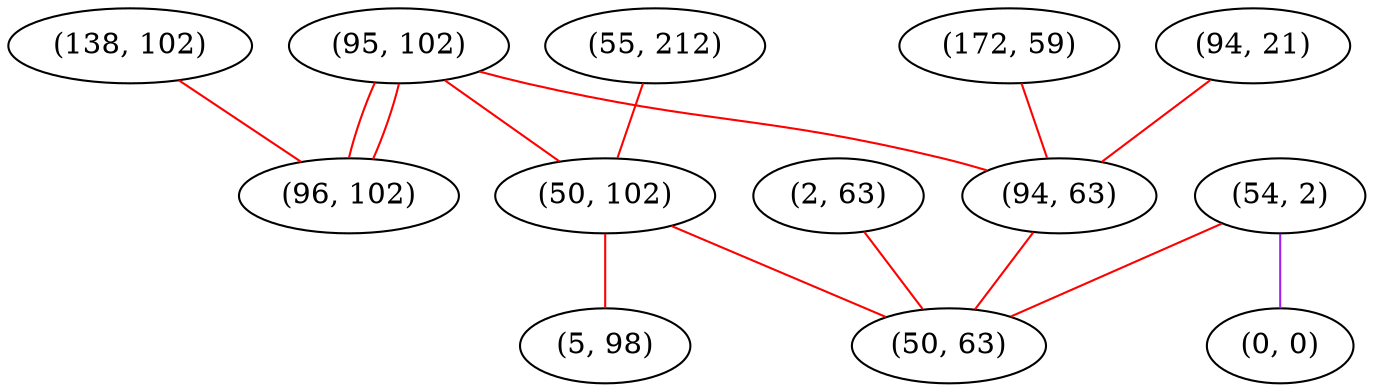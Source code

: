 graph "" {
"(95, 102)";
"(54, 2)";
"(94, 21)";
"(172, 59)";
"(2, 63)";
"(138, 102)";
"(0, 0)";
"(55, 212)";
"(96, 102)";
"(50, 102)";
"(94, 63)";
"(50, 63)";
"(5, 98)";
"(95, 102)" -- "(96, 102)"  [color=red, key=0, weight=1];
"(95, 102)" -- "(96, 102)"  [color=red, key=1, weight=1];
"(95, 102)" -- "(50, 102)"  [color=red, key=0, weight=1];
"(95, 102)" -- "(94, 63)"  [color=red, key=0, weight=1];
"(54, 2)" -- "(50, 63)"  [color=red, key=0, weight=1];
"(54, 2)" -- "(0, 0)"  [color=purple, key=0, weight=4];
"(94, 21)" -- "(94, 63)"  [color=red, key=0, weight=1];
"(172, 59)" -- "(94, 63)"  [color=red, key=0, weight=1];
"(2, 63)" -- "(50, 63)"  [color=red, key=0, weight=1];
"(138, 102)" -- "(96, 102)"  [color=red, key=0, weight=1];
"(55, 212)" -- "(50, 102)"  [color=red, key=0, weight=1];
"(50, 102)" -- "(50, 63)"  [color=red, key=0, weight=1];
"(50, 102)" -- "(5, 98)"  [color=red, key=0, weight=1];
"(94, 63)" -- "(50, 63)"  [color=red, key=0, weight=1];
}
